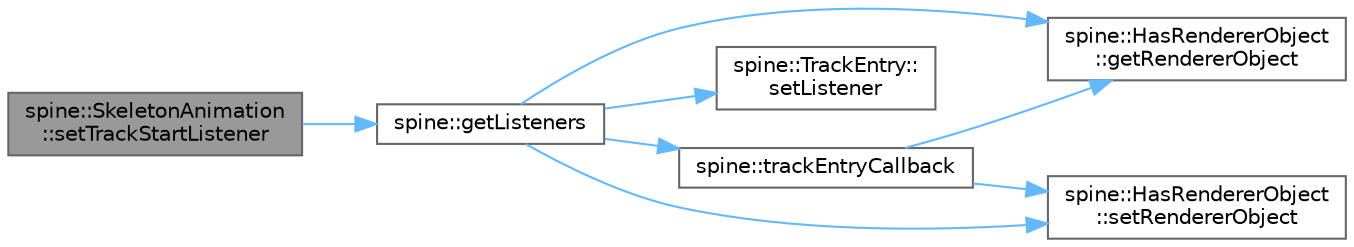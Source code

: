 digraph "spine::SkeletonAnimation::setTrackStartListener"
{
 // LATEX_PDF_SIZE
  bgcolor="transparent";
  edge [fontname=Helvetica,fontsize=10,labelfontname=Helvetica,labelfontsize=10];
  node [fontname=Helvetica,fontsize=10,shape=box,height=0.2,width=0.4];
  rankdir="LR";
  Node1 [id="Node000001",label="spine::SkeletonAnimation\l::setTrackStartListener",height=0.2,width=0.4,color="gray40", fillcolor="grey60", style="filled", fontcolor="black",tooltip=" "];
  Node1 -> Node2 [id="edge1_Node000001_Node000002",color="steelblue1",style="solid",tooltip=" "];
  Node2 [id="Node000002",label="spine::getListeners",height=0.2,width=0.4,color="grey40", fillcolor="white", style="filled",URL="$namespacespine.html#a842fc30136982292d722030cb583b55d",tooltip=" "];
  Node2 -> Node3 [id="edge2_Node000002_Node000003",color="steelblue1",style="solid",tooltip=" "];
  Node3 [id="Node000003",label="spine::HasRendererObject\l::getRendererObject",height=0.2,width=0.4,color="grey40", fillcolor="white", style="filled",URL="$classspine_1_1_has_renderer_object.html#a779598ff23025285fa8a554bff7fa136",tooltip=" "];
  Node2 -> Node4 [id="edge3_Node000002_Node000004",color="steelblue1",style="solid",tooltip=" "];
  Node4 [id="Node000004",label="spine::TrackEntry::\lsetListener",height=0.2,width=0.4,color="grey40", fillcolor="white", style="filled",URL="$classspine_1_1_track_entry.html#aee72a1ad6d88140ee31160470df9c18d",tooltip=" "];
  Node2 -> Node5 [id="edge4_Node000002_Node000005",color="steelblue1",style="solid",tooltip=" "];
  Node5 [id="Node000005",label="spine::HasRendererObject\l::setRendererObject",height=0.2,width=0.4,color="grey40", fillcolor="white", style="filled",URL="$classspine_1_1_has_renderer_object.html#a34b5f7a0bfd2c82308176005cb4ea987",tooltip=" "];
  Node2 -> Node6 [id="edge5_Node000002_Node000006",color="steelblue1",style="solid",tooltip=" "];
  Node6 [id="Node000006",label="spine::trackEntryCallback",height=0.2,width=0.4,color="grey40", fillcolor="white", style="filled",URL="$namespacespine.html#a7b0a7d487ad281f4c6797f16cf594dd2",tooltip=" "];
  Node6 -> Node3 [id="edge6_Node000006_Node000003",color="steelblue1",style="solid",tooltip=" "];
  Node6 -> Node5 [id="edge7_Node000006_Node000005",color="steelblue1",style="solid",tooltip=" "];
}
